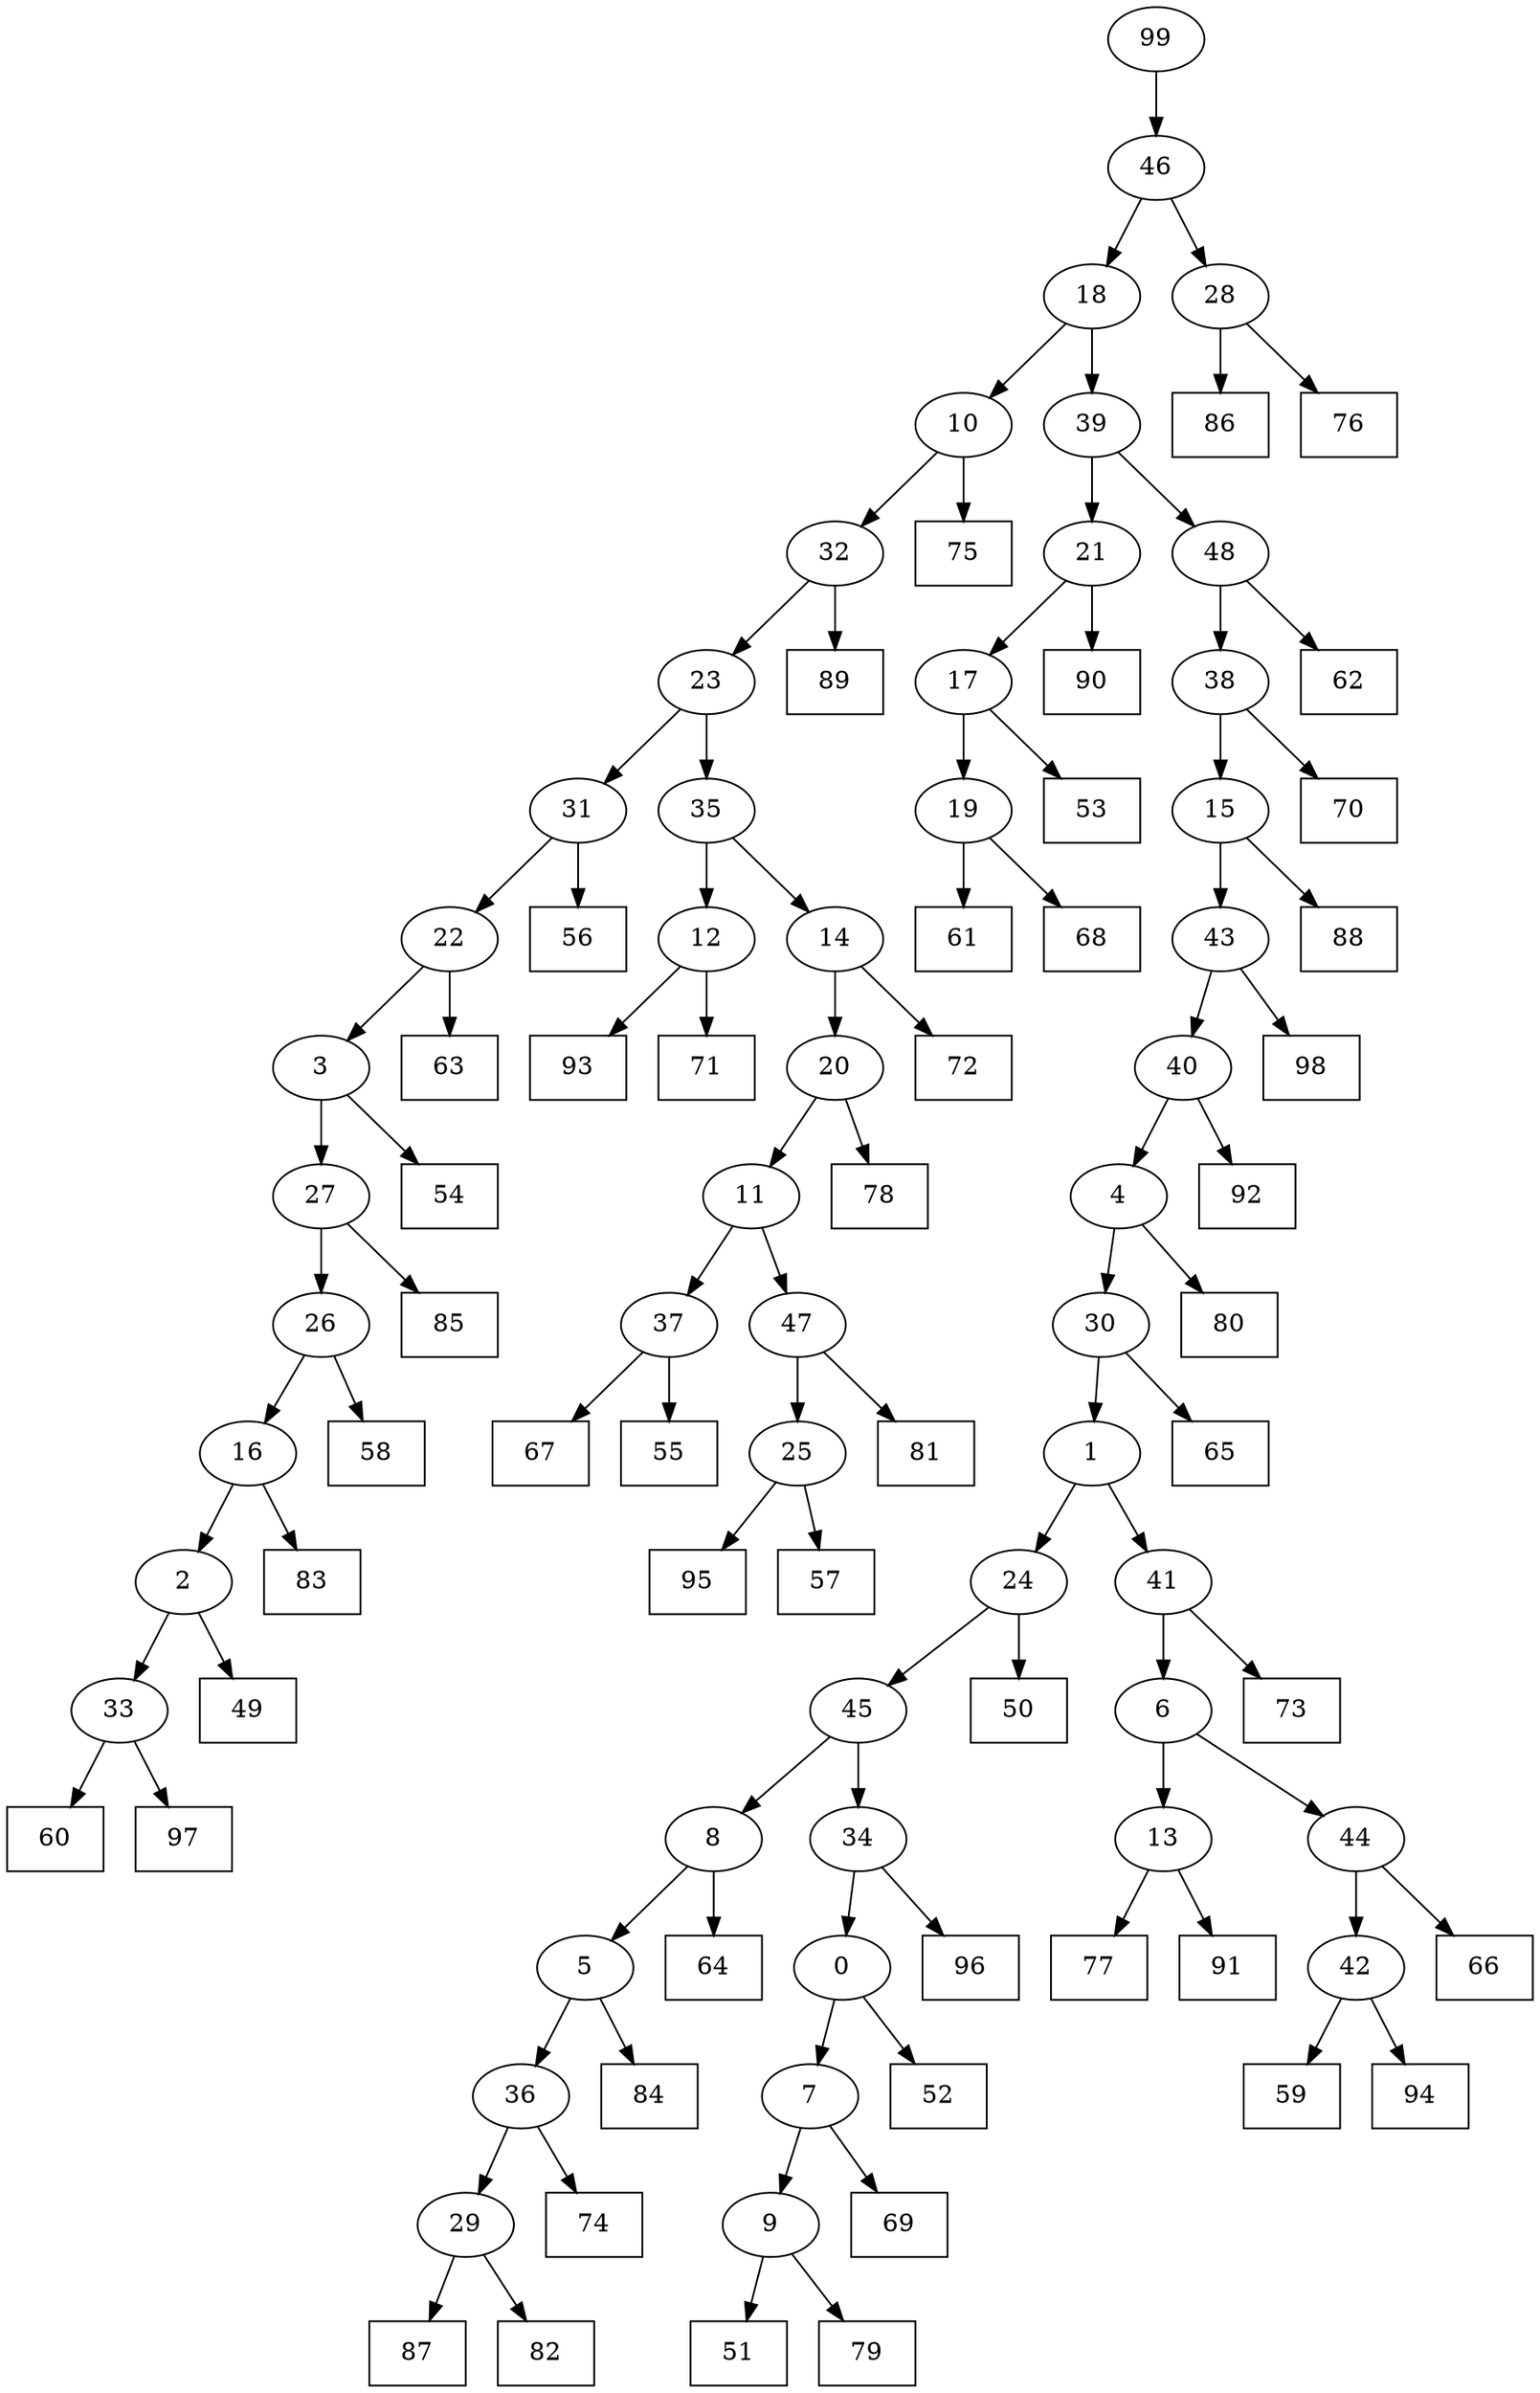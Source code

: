 digraph G {
0[label="0"];
1[label="1"];
2[label="2"];
3[label="3"];
4[label="4"];
5[label="5"];
6[label="6"];
7[label="7"];
8[label="8"];
9[label="9"];
10[label="10"];
11[label="11"];
12[label="12"];
13[label="13"];
14[label="14"];
15[label="15"];
16[label="16"];
17[label="17"];
18[label="18"];
19[label="19"];
20[label="20"];
21[label="21"];
22[label="22"];
23[label="23"];
24[label="24"];
25[label="25"];
26[label="26"];
27[label="27"];
28[label="28"];
29[label="29"];
30[label="30"];
31[label="31"];
32[label="32"];
33[label="33"];
34[label="34"];
35[label="35"];
36[label="36"];
37[label="37"];
38[label="38"];
39[label="39"];
40[label="40"];
41[label="41"];
42[label="42"];
43[label="43"];
44[label="44"];
45[label="45"];
46[label="46"];
47[label="47"];
48[label="48"];
49[shape=box,label="87"];
50[shape=box,label="52"];
51[shape=box,label="75"];
52[shape=box,label="72"];
53[shape=box,label="78"];
54[shape=box,label="50"];
55[shape=box,label="73"];
56[shape=box,label="49"];
57[shape=box,label="53"];
58[shape=box,label="66"];
59[shape=box,label="95"];
60[shape=box,label="59"];
61[shape=box,label="84"];
62[shape=box,label="69"];
63[shape=box,label="60"];
64[shape=box,label="86"];
65[shape=box,label="65"];
66[shape=box,label="77"];
67[shape=box,label="56"];
68[shape=box,label="85"];
69[shape=box,label="67"];
70[shape=box,label="61"];
71[shape=box,label="74"];
72[shape=box,label="97"];
73[shape=box,label="90"];
74[shape=box,label="89"];
75[shape=box,label="88"];
76[shape=box,label="58"];
77[shape=box,label="80"];
78[shape=box,label="91"];
79[shape=box,label="81"];
80[shape=box,label="55"];
81[shape=box,label="83"];
82[shape=box,label="93"];
83[shape=box,label="94"];
84[shape=box,label="51"];
85[shape=box,label="92"];
86[shape=box,label="70"];
87[shape=box,label="71"];
88[shape=box,label="54"];
89[shape=box,label="64"];
90[shape=box,label="82"];
91[shape=box,label="57"];
92[shape=box,label="79"];
93[shape=box,label="62"];
94[shape=box,label="96"];
95[shape=box,label="63"];
96[shape=box,label="98"];
97[shape=box,label="76"];
98[shape=box,label="68"];
99[label="99"];
47->79 ;
22->95 ;
36->71 ;
12->87 ;
29->49 ;
37->80 ;
9->92 ;
21->73 ;
21->17 ;
32->74 ;
46->28 ;
25->91 ;
41->6 ;
24->45 ;
5->61 ;
6->44 ;
44->42 ;
9->84 ;
30->1 ;
31->22 ;
40->85 ;
38->86 ;
4->77 ;
45->34 ;
34->94 ;
16->81 ;
11->47 ;
13->66 ;
6->13 ;
27->26 ;
26->76 ;
17->57 ;
28->64 ;
2->56 ;
22->3 ;
43->96 ;
12->82 ;
35->12 ;
47->25 ;
30->65 ;
41->55 ;
42->60 ;
8->89 ;
14->52 ;
11->37 ;
37->69 ;
28->97 ;
2->33 ;
33->72 ;
15->43 ;
7->62 ;
15->75 ;
1->41 ;
23->31 ;
99->46 ;
33->63 ;
26->16 ;
16->2 ;
1->24 ;
24->54 ;
4->30 ;
18->10 ;
10->51 ;
25->59 ;
43->40 ;
40->4 ;
13->78 ;
20->53 ;
23->35 ;
48->93 ;
20->11 ;
0->7 ;
42->83 ;
48->38 ;
39->21 ;
3->27 ;
27->68 ;
44->58 ;
34->0 ;
0->50 ;
31->67 ;
10->32 ;
32->23 ;
19->70 ;
45->8 ;
8->5 ;
5->36 ;
35->14 ;
14->20 ;
3->88 ;
7->9 ;
46->18 ;
18->39 ;
39->48 ;
36->29 ;
29->90 ;
38->15 ;
17->19 ;
19->98 ;
}
